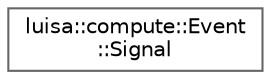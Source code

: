 digraph "类继承关系图"
{
 // LATEX_PDF_SIZE
  bgcolor="transparent";
  edge [fontname=Helvetica,fontsize=10,labelfontname=Helvetica,labelfontsize=10];
  node [fontname=Helvetica,fontsize=10,shape=box,height=0.2,width=0.4];
  rankdir="LR";
  Node0 [id="Node000000",label="luisa::compute::Event\l::Signal",height=0.2,width=0.4,color="grey40", fillcolor="white", style="filled",URL="$structluisa_1_1compute_1_1_event_1_1_signal.html",tooltip=" "];
}
